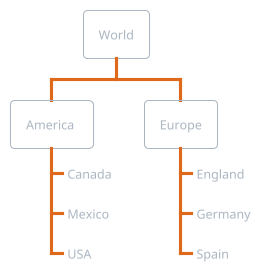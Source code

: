 ' Do not edit
' Theme Gallery
' autogenerated by script
'
@startwbs
!theme superhero-outline
* World
** America 
***_ Canada 
***_ Mexico
***_ USA
** Europe
***_  England
***_  Germany
***_  Spain
@endwbs
